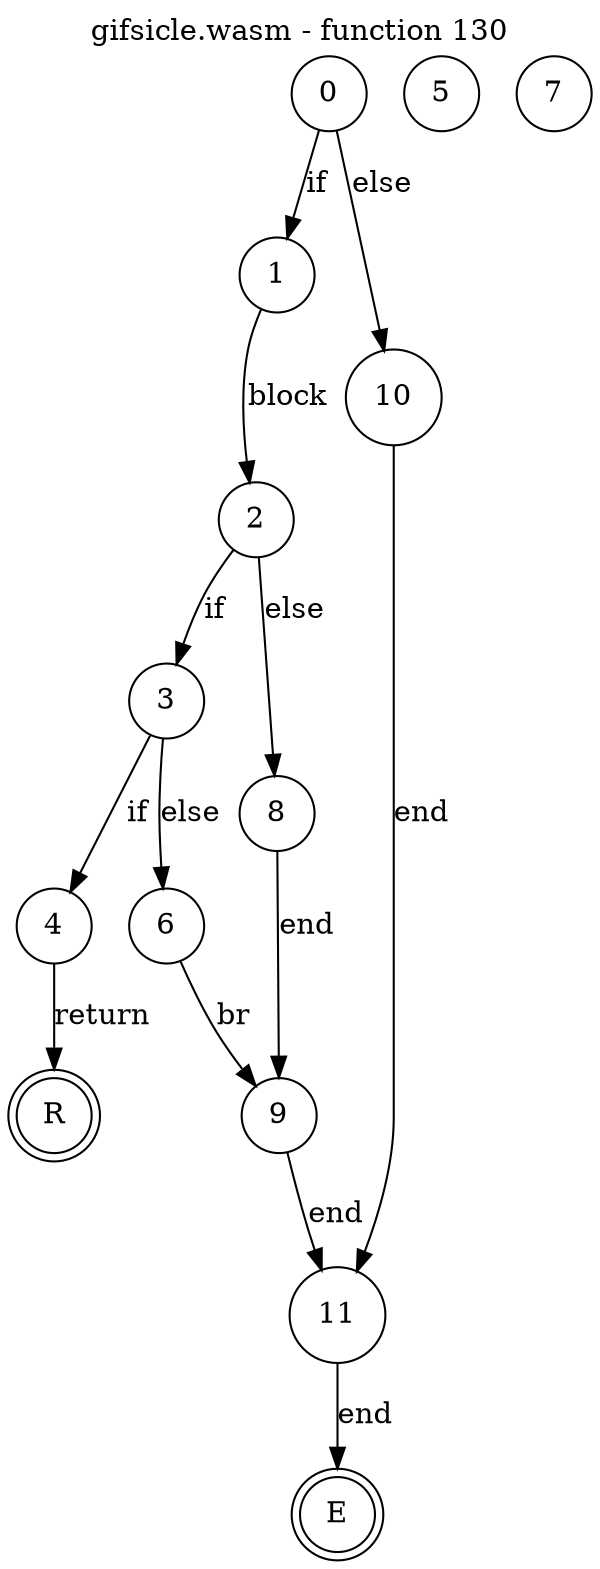 digraph finite_state_machine {
    label = "gifsicle.wasm - function 130"
    labelloc =  t
    labelfontsize = 16
    labelfontcolor = black
    labelfontname = "Helvetica"
    node [shape = doublecircle]; E R ;
node [shape=circle, fontcolor=black, style="", label="0"]0
node [shape=circle, fontcolor=black, style="", label="1"]1
node [shape=circle, fontcolor=black, style="", label="2"]2
node [shape=circle, fontcolor=black, style="", label="3"]3
node [shape=circle, fontcolor=black, style="", label="4"]4
node [shape=circle, fontcolor=black, style="", label="5"]5
node [shape=circle, fontcolor=black, style="", label="6"]6
node [shape=circle, fontcolor=black, style="", label="7"]7
node [shape=circle, fontcolor=black, style="", label="8"]8
node [shape=circle, fontcolor=black, style="", label="9"]9
node [shape=circle, fontcolor=black, style="", label="10"]10
node [shape=circle, fontcolor=black, style="", label="11"]11
node [shape=circle, fontcolor=black, style="", label="E"]E
node [shape=circle, fontcolor=black, style="", label="R"]R
    0 -> 1[label="if"];
    0 -> 10[label="else"];
    1 -> 2[label="block"];
    2 -> 3[label="if"];
    2 -> 8[label="else"];
    3 -> 4[label="if"];
    3 -> 6[label="else"];
    4 -> R[label="return"];
    6 -> 9[label="br"];
    8 -> 9[label="end"];
    9 -> 11[label="end"];
    10 -> 11[label="end"];
    11 -> E[label="end"];
}
